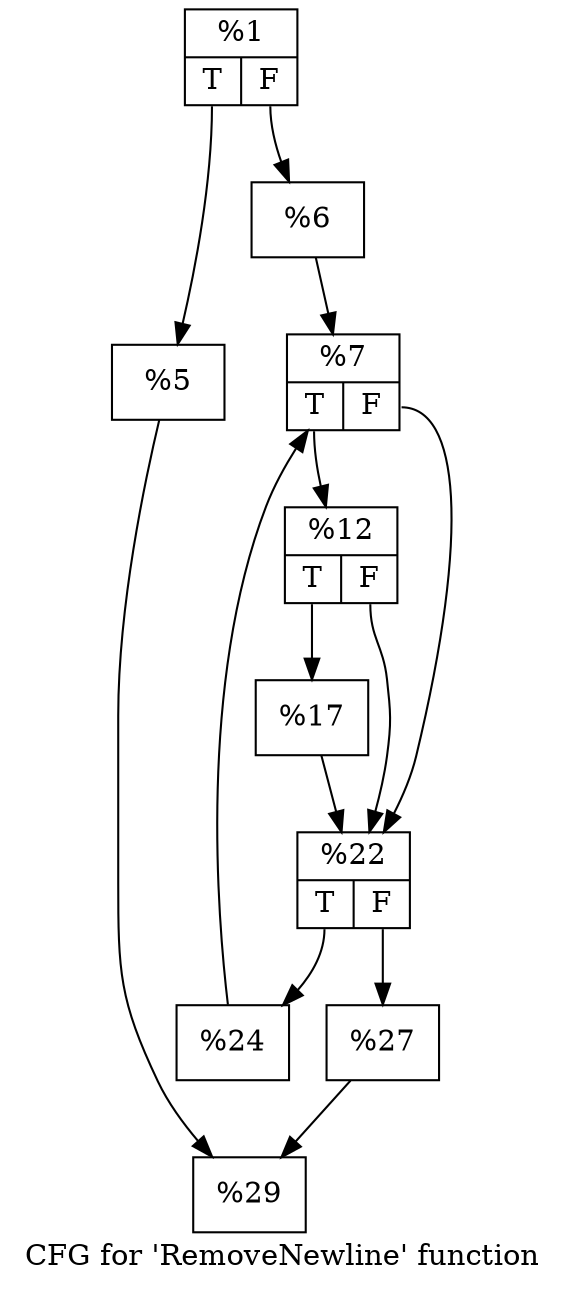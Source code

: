 digraph "CFG for 'RemoveNewline' function" {
	label="CFG for 'RemoveNewline' function";

	Node0x105d7d0 [shape=record,label="{%1|{<s0>T|<s1>F}}"];
	Node0x105d7d0:s0 -> Node0x105da30;
	Node0x105d7d0:s1 -> Node0x105da80;
	Node0x105da30 [shape=record,label="{%5}"];
	Node0x105da30 -> Node0x105db10;
	Node0x105da80 [shape=record,label="{%6}"];
	Node0x105da80 -> Node0x105dbc0;
	Node0x105dbc0 [shape=record,label="{%7|{<s0>T|<s1>F}}"];
	Node0x105dbc0:s0 -> Node0x105d9e0;
	Node0x105dbc0:s1 -> Node0x105de90;
	Node0x105d9e0 [shape=record,label="{%12|{<s0>T|<s1>F}}"];
	Node0x105d9e0:s0 -> Node0x105e140;
	Node0x105d9e0:s1 -> Node0x105de90;
	Node0x105e140 [shape=record,label="{%17}"];
	Node0x105e140 -> Node0x105de90;
	Node0x105de90 [shape=record,label="{%22|{<s0>T|<s1>F}}"];
	Node0x105de90:s0 -> Node0x105e440;
	Node0x105de90:s1 -> Node0x105e490;
	Node0x105e440 [shape=record,label="{%24}"];
	Node0x105e440 -> Node0x105dbc0;
	Node0x105e490 [shape=record,label="{%27}"];
	Node0x105e490 -> Node0x105db10;
	Node0x105db10 [shape=record,label="{%29}"];
}
